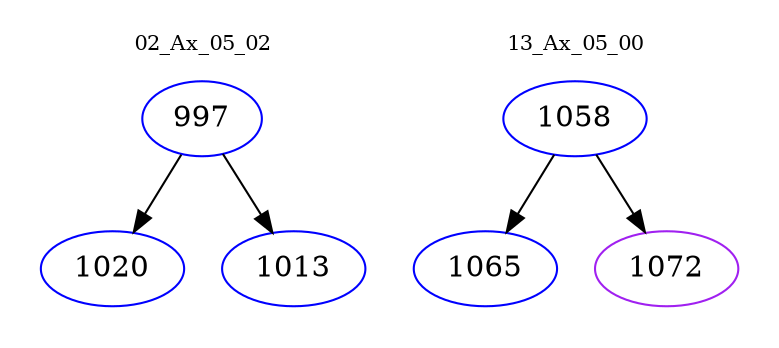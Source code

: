 digraph{
subgraph cluster_0 {
color = white
label = "02_Ax_05_02";
fontsize=10;
T0_997 [label="997", color="blue"]
T0_997 -> T0_1020 [color="black"]
T0_1020 [label="1020", color="blue"]
T0_997 -> T0_1013 [color="black"]
T0_1013 [label="1013", color="blue"]
}
subgraph cluster_1 {
color = white
label = "13_Ax_05_00";
fontsize=10;
T1_1058 [label="1058", color="blue"]
T1_1058 -> T1_1065 [color="black"]
T1_1065 [label="1065", color="blue"]
T1_1058 -> T1_1072 [color="black"]
T1_1072 [label="1072", color="purple"]
}
}
